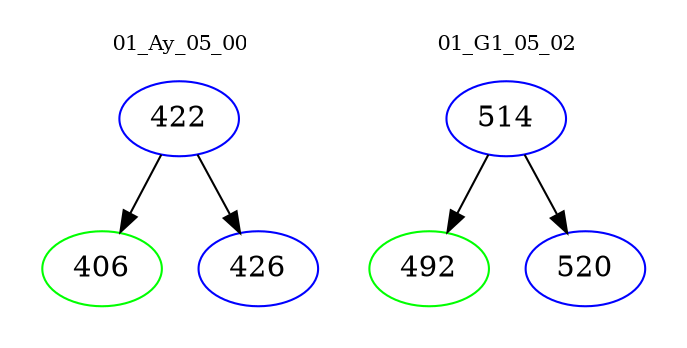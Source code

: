 digraph{
subgraph cluster_0 {
color = white
label = "01_Ay_05_00";
fontsize=10;
T0_422 [label="422", color="blue"]
T0_422 -> T0_406 [color="black"]
T0_406 [label="406", color="green"]
T0_422 -> T0_426 [color="black"]
T0_426 [label="426", color="blue"]
}
subgraph cluster_1 {
color = white
label = "01_G1_05_02";
fontsize=10;
T1_514 [label="514", color="blue"]
T1_514 -> T1_492 [color="black"]
T1_492 [label="492", color="green"]
T1_514 -> T1_520 [color="black"]
T1_520 [label="520", color="blue"]
}
}
